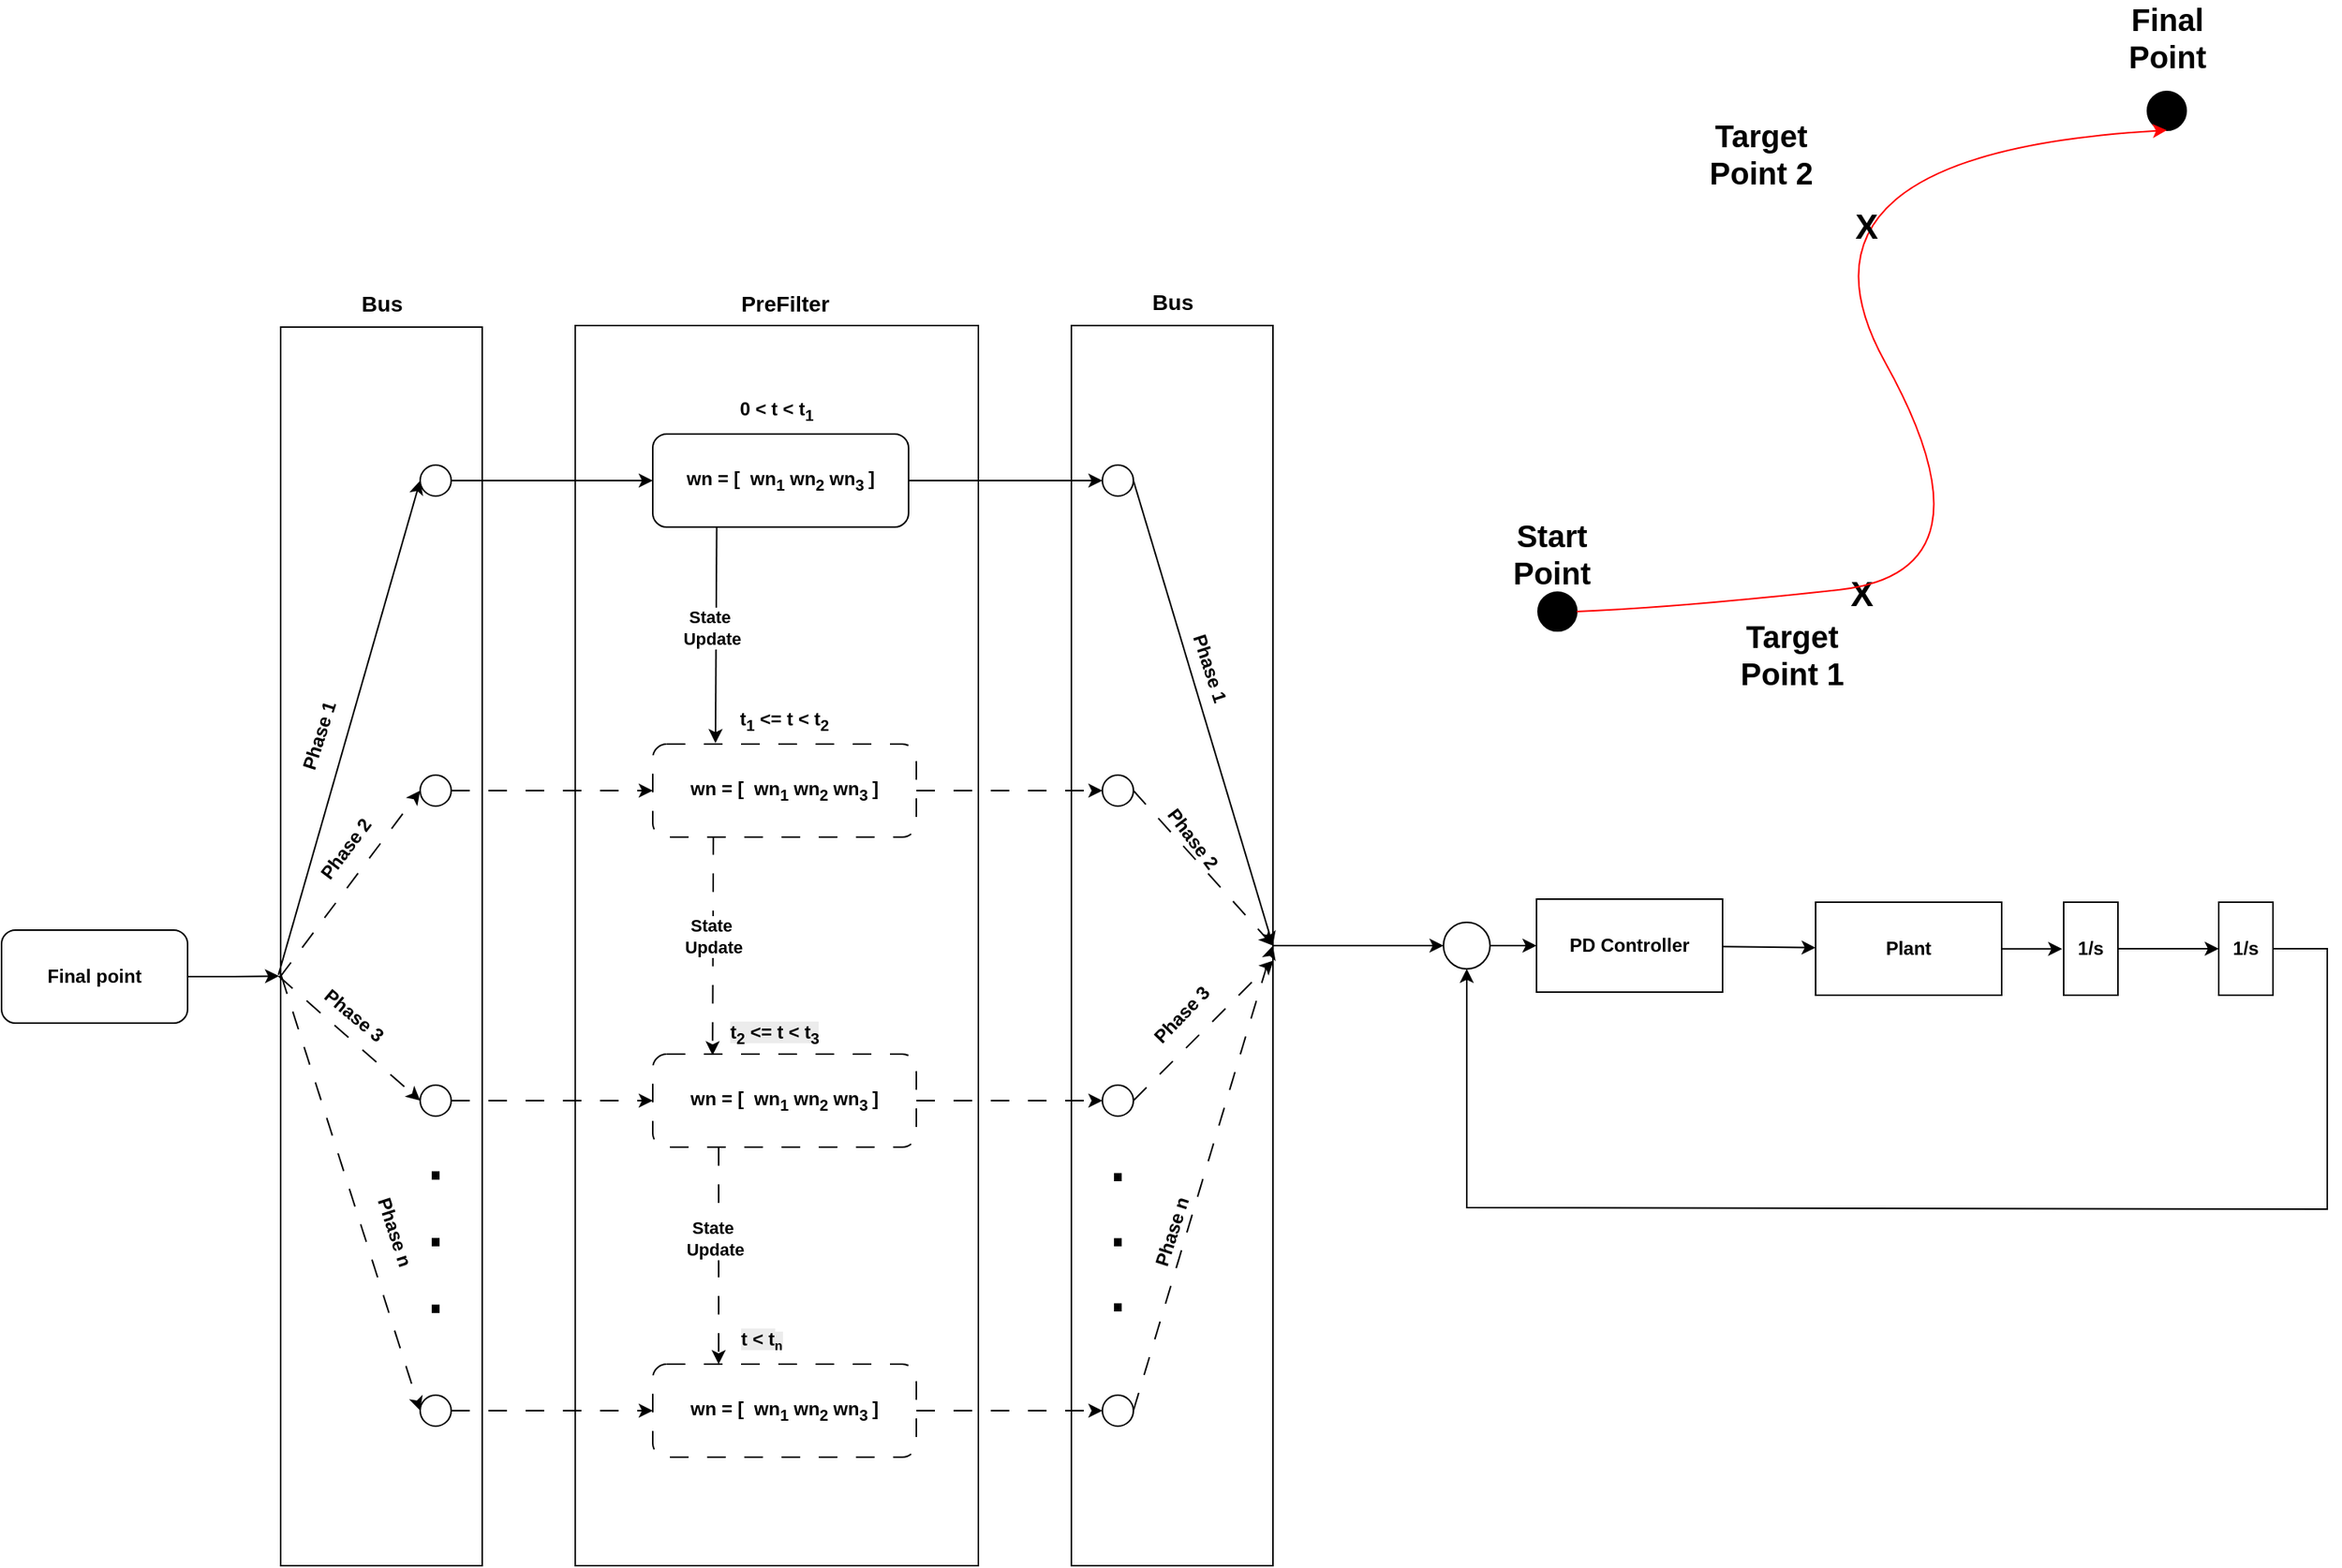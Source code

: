 <mxfile version="28.0.6">
  <diagram name="Page-1" id="R90nyv3Rz4XIFROkiVHW">
    <mxGraphModel dx="1678" dy="999" grid="1" gridSize="10" guides="1" tooltips="1" connect="1" arrows="1" fold="1" page="1" pageScale="1" pageWidth="1600" pageHeight="1200" math="0" shadow="0">
      <root>
        <mxCell id="0" />
        <mxCell id="1" parent="0" />
        <mxCell id="1lQt2iCKs8pIlGNOvXYT-43" value="" style="whiteSpace=wrap;html=1;opacity=90;perimeterSpacing=1;fontStyle=1;spacing=0;" parent="1" vertex="1">
          <mxGeometry x="390" y="221" width="260" height="800" as="geometry" />
        </mxCell>
        <mxCell id="B_tfwksmqr3Z3jyx1dYL-27" style="edgeStyle=orthogonalEdgeStyle;rounded=0;orthogonalLoop=1;jettySize=auto;html=1;exitX=1;exitY=0.5;exitDx=0;exitDy=0;entryX=0;entryY=0.5;entryDx=0;entryDy=0;" parent="1" source="rxIv7JKoTVmc35k2_a1N-58" target="3E_d9uGPmS8snrze4PGS-29" edge="1">
          <mxGeometry relative="1" as="geometry">
            <Array as="points">
              <mxPoint x="930" y="621" />
            </Array>
          </mxGeometry>
        </mxCell>
        <mxCell id="rxIv7JKoTVmc35k2_a1N-58" value="" style="rounded=0;whiteSpace=wrap;html=1;container=0;" parent="1" vertex="1">
          <mxGeometry x="710" y="221" width="130" height="800" as="geometry" />
        </mxCell>
        <mxCell id="rxIv7JKoTVmc35k2_a1N-33" style="rounded=0;orthogonalLoop=1;jettySize=auto;html=1;exitX=0.25;exitY=1;exitDx=0;exitDy=0;entryX=0.238;entryY=-0.011;entryDx=0;entryDy=0;entryPerimeter=0;" parent="1" source="3E_d9uGPmS8snrze4PGS-16" target="GmHCTYgidwJcOvD8zUk5-22" edge="1">
          <mxGeometry relative="1" as="geometry" />
        </mxCell>
        <mxCell id="rxIv7JKoTVmc35k2_a1N-39" value="&lt;b&gt;State&amp;nbsp;&lt;/b&gt;&lt;div&gt;&lt;b&gt;Update&lt;/b&gt;&lt;/div&gt;" style="edgeLabel;html=1;align=center;verticalAlign=middle;resizable=0;points=[];" parent="rxIv7JKoTVmc35k2_a1N-33" vertex="1" connectable="0">
          <mxGeometry x="-0.067" y="-3" relative="1" as="geometry">
            <mxPoint as="offset" />
          </mxGeometry>
        </mxCell>
        <mxCell id="3E_d9uGPmS8snrze4PGS-16" value="wn = [&amp;nbsp; wn&lt;sub&gt;1&lt;/sub&gt; wn&lt;sub&gt;2&lt;/sub&gt; wn&lt;sub&gt;3&amp;nbsp;&lt;/sub&gt;]" style="rounded=1;whiteSpace=wrap;html=1;shadow=0;fontStyle=1" parent="1" vertex="1">
          <mxGeometry x="440" y="291" width="165" height="60" as="geometry" />
        </mxCell>
        <mxCell id="3E_d9uGPmS8snrze4PGS-25" value="Final point" style="rounded=1;whiteSpace=wrap;html=1;shadow=0;fontStyle=1" parent="1" vertex="1">
          <mxGeometry x="20" y="611" width="120" height="60" as="geometry" />
        </mxCell>
        <mxCell id="3E_d9uGPmS8snrze4PGS-33" value="" style="rounded=0;orthogonalLoop=1;jettySize=auto;html=1;fontStyle=1" parent="1" source="3E_d9uGPmS8snrze4PGS-29" target="3E_d9uGPmS8snrze4PGS-32" edge="1">
          <mxGeometry relative="1" as="geometry" />
        </mxCell>
        <mxCell id="3E_d9uGPmS8snrze4PGS-29" value="" style="ellipse;whiteSpace=wrap;html=1;fontStyle=1" parent="1" vertex="1">
          <mxGeometry x="950" y="606" width="30" height="30" as="geometry" />
        </mxCell>
        <mxCell id="3E_d9uGPmS8snrze4PGS-35" value="" style="rounded=0;orthogonalLoop=1;jettySize=auto;html=1;fontStyle=1" parent="1" source="3E_d9uGPmS8snrze4PGS-32" target="3E_d9uGPmS8snrze4PGS-34" edge="1">
          <mxGeometry relative="1" as="geometry" />
        </mxCell>
        <mxCell id="3E_d9uGPmS8snrze4PGS-32" value="PD Controller" style="whiteSpace=wrap;html=1;fontStyle=1" parent="1" vertex="1">
          <mxGeometry x="1010" y="591" width="120" height="60" as="geometry" />
        </mxCell>
        <mxCell id="3E_d9uGPmS8snrze4PGS-37" value="" style="rounded=0;orthogonalLoop=1;jettySize=auto;html=1;entryX=-0.028;entryY=0.503;entryDx=0;entryDy=0;entryPerimeter=0;fontStyle=1" parent="1" source="3E_d9uGPmS8snrze4PGS-34" target="3E_d9uGPmS8snrze4PGS-50" edge="1">
          <mxGeometry relative="1" as="geometry">
            <mxPoint x="1335" y="610" as="targetPoint" />
          </mxGeometry>
        </mxCell>
        <mxCell id="3E_d9uGPmS8snrze4PGS-34" value="Plant" style="whiteSpace=wrap;html=1;fontStyle=1" parent="1" vertex="1">
          <mxGeometry x="1190" y="593" width="120" height="60" as="geometry" />
        </mxCell>
        <mxCell id="3E_d9uGPmS8snrze4PGS-39" value="" style="rounded=0;orthogonalLoop=1;jettySize=auto;html=1;exitX=1;exitY=0.5;exitDx=0;exitDy=0;fontStyle=1" parent="1" source="3E_d9uGPmS8snrze4PGS-50" target="3E_d9uGPmS8snrze4PGS-38" edge="1">
          <mxGeometry relative="1" as="geometry">
            <mxPoint x="1380" y="610" as="sourcePoint" />
          </mxGeometry>
        </mxCell>
        <mxCell id="3E_d9uGPmS8snrze4PGS-40" style="edgeStyle=none;rounded=0;orthogonalLoop=1;jettySize=auto;html=1;exitX=1;exitY=0.5;exitDx=0;exitDy=0;entryX=0.5;entryY=1;entryDx=0;entryDy=0;fontStyle=1" parent="1" source="3E_d9uGPmS8snrze4PGS-38" target="3E_d9uGPmS8snrze4PGS-29" edge="1">
          <mxGeometry relative="1" as="geometry">
            <Array as="points">
              <mxPoint x="1520" y="623" />
              <mxPoint x="1520" y="701" />
              <mxPoint x="1520" y="791" />
              <mxPoint x="965" y="790" />
            </Array>
          </mxGeometry>
        </mxCell>
        <mxCell id="3E_d9uGPmS8snrze4PGS-38" value="1/s" style="whiteSpace=wrap;html=1;fontStyle=1" parent="1" vertex="1">
          <mxGeometry x="1450" y="593" width="35" height="60" as="geometry" />
        </mxCell>
        <mxCell id="3E_d9uGPmS8snrze4PGS-50" value="1/s" style="whiteSpace=wrap;html=1;fontStyle=1" parent="1" vertex="1">
          <mxGeometry x="1350" y="593" width="35" height="60" as="geometry" />
        </mxCell>
        <mxCell id="rxIv7JKoTVmc35k2_a1N-36" style="rounded=0;orthogonalLoop=1;jettySize=auto;html=1;exitX=0.23;exitY=0.99;exitDx=0;exitDy=0;entryX=0.227;entryY=0.012;entryDx=0;entryDy=0;entryPerimeter=0;exitPerimeter=0;dashed=1;dashPattern=12 12;" parent="1" source="GmHCTYgidwJcOvD8zUk5-22" target="1lQt2iCKs8pIlGNOvXYT-6" edge="1">
          <mxGeometry relative="1" as="geometry">
            <mxPoint x="461" y="531" as="sourcePoint" />
            <mxPoint x="466" y="681.0" as="targetPoint" />
          </mxGeometry>
        </mxCell>
        <mxCell id="rxIv7JKoTVmc35k2_a1N-38" value="&lt;b&gt;State&amp;nbsp;&lt;/b&gt;&lt;div&gt;&lt;b&gt;Update&lt;/b&gt;&lt;/div&gt;" style="edgeLabel;html=1;align=center;verticalAlign=middle;resizable=0;points=[];" parent="rxIv7JKoTVmc35k2_a1N-36" vertex="1" connectable="0">
          <mxGeometry x="-0.086" relative="1" as="geometry">
            <mxPoint as="offset" />
          </mxGeometry>
        </mxCell>
        <mxCell id="GmHCTYgidwJcOvD8zUk5-22" value="wn = [&amp;nbsp; wn&lt;sub&gt;1&lt;/sub&gt;&amp;nbsp;wn&lt;sub&gt;2&lt;/sub&gt;&amp;nbsp;wn&lt;sub&gt;3&amp;nbsp;&lt;/sub&gt;]" style="rounded=1;whiteSpace=wrap;html=1;shadow=0;dashed=1;dashPattern=12 12;fontStyle=1" parent="1" vertex="1">
          <mxGeometry x="440" y="491" width="170" height="60" as="geometry" />
        </mxCell>
        <mxCell id="B_tfwksmqr3Z3jyx1dYL-38" style="edgeStyle=orthogonalEdgeStyle;rounded=0;orthogonalLoop=1;jettySize=auto;html=1;exitX=0.25;exitY=1;exitDx=0;exitDy=0;entryX=0.25;entryY=0;entryDx=0;entryDy=0;dashed=1;dashPattern=12 12;" parent="1" source="1lQt2iCKs8pIlGNOvXYT-6" target="B_tfwksmqr3Z3jyx1dYL-4" edge="1">
          <mxGeometry relative="1" as="geometry" />
        </mxCell>
        <mxCell id="1lQt2iCKs8pIlGNOvXYT-6" value="wn = [&amp;nbsp; wn&lt;sub&gt;1&lt;/sub&gt;&amp;nbsp;wn&lt;sub&gt;2&lt;/sub&gt;&amp;nbsp;wn&lt;sub&gt;3&amp;nbsp;&lt;/sub&gt;]" style="rounded=1;whiteSpace=wrap;html=1;shadow=0;dashed=1;dashPattern=12 12;fontStyle=1;spacing=0;" parent="1" vertex="1">
          <mxGeometry x="440" y="691" width="170" height="60" as="geometry" />
        </mxCell>
        <mxCell id="rxIv7JKoTVmc35k2_a1N-4" value="0 &amp;lt; t &amp;lt; t&lt;sub&gt;1&lt;/sub&gt;" style="text;html=1;align=center;verticalAlign=middle;whiteSpace=wrap;rounded=0;fontStyle=1" parent="1" vertex="1">
          <mxGeometry x="490" y="261" width="60" height="30" as="geometry" />
        </mxCell>
        <mxCell id="rxIv7JKoTVmc35k2_a1N-10" value="t&lt;sub&gt;1&lt;/sub&gt; &amp;lt;= t &amp;lt; t&lt;sub&gt;2&lt;/sub&gt;" style="text;html=1;align=center;verticalAlign=middle;whiteSpace=wrap;rounded=0;fontStyle=1" parent="1" vertex="1">
          <mxGeometry x="491.25" y="461" width="67.5" height="30" as="geometry" />
        </mxCell>
        <mxCell id="rxIv7JKoTVmc35k2_a1N-64" style="edgeStyle=orthogonalEdgeStyle;rounded=0;orthogonalLoop=1;jettySize=auto;html=1;exitX=1;exitY=0.5;exitDx=0;exitDy=0;entryX=0;entryY=0.5;entryDx=0;entryDy=0;" parent="1" source="3E_d9uGPmS8snrze4PGS-16" target="rxIv7JKoTVmc35k2_a1N-59" edge="1">
          <mxGeometry relative="1" as="geometry" />
        </mxCell>
        <mxCell id="rxIv7JKoTVmc35k2_a1N-65" style="rounded=0;orthogonalLoop=1;jettySize=auto;html=1;exitX=1;exitY=0.5;exitDx=0;exitDy=0;entryX=0;entryY=0.5;entryDx=0;entryDy=0;dashed=1;dashPattern=12 12;" parent="1" source="GmHCTYgidwJcOvD8zUk5-22" target="rxIv7JKoTVmc35k2_a1N-60" edge="1">
          <mxGeometry relative="1" as="geometry" />
        </mxCell>
        <mxCell id="rxIv7JKoTVmc35k2_a1N-66" style="rounded=0;orthogonalLoop=1;jettySize=auto;html=1;exitX=1;exitY=0.5;exitDx=0;exitDy=0;entryX=0;entryY=0.5;entryDx=0;entryDy=0;dashed=1;dashPattern=12 12;" parent="1" source="1lQt2iCKs8pIlGNOvXYT-6" target="rxIv7JKoTVmc35k2_a1N-61" edge="1">
          <mxGeometry relative="1" as="geometry" />
        </mxCell>
        <mxCell id="rxIv7JKoTVmc35k2_a1N-99" value="&lt;b&gt;&lt;font style=&quot;font-size: 14px;&quot;&gt;Bus&lt;/font&gt;&lt;/b&gt;" style="text;html=1;align=center;verticalAlign=middle;resizable=0;points=[];autosize=1;strokeColor=none;fillColor=none;" parent="1" vertex="1">
          <mxGeometry x="240" y="192" width="50" height="30" as="geometry" />
        </mxCell>
        <mxCell id="B_tfwksmqr3Z3jyx1dYL-21" style="rounded=0;orthogonalLoop=1;jettySize=auto;html=1;exitX=1;exitY=0.5;exitDx=0;exitDy=0;entryX=1;entryY=0.5;entryDx=0;entryDy=0;" parent="1" source="rxIv7JKoTVmc35k2_a1N-59" target="rxIv7JKoTVmc35k2_a1N-58" edge="1">
          <mxGeometry relative="1" as="geometry" />
        </mxCell>
        <mxCell id="rxIv7JKoTVmc35k2_a1N-59" value="" style="ellipse;whiteSpace=wrap;html=1;aspect=fixed;container=0;" parent="1" vertex="1">
          <mxGeometry x="730" y="311" width="20" height="20" as="geometry" />
        </mxCell>
        <mxCell id="B_tfwksmqr3Z3jyx1dYL-24" style="rounded=0;orthogonalLoop=1;jettySize=auto;html=1;exitX=1;exitY=0.5;exitDx=0;exitDy=0;entryX=1;entryY=0.5;entryDx=0;entryDy=0;dashed=1;dashPattern=12 12;" parent="1" source="rxIv7JKoTVmc35k2_a1N-60" target="rxIv7JKoTVmc35k2_a1N-58" edge="1">
          <mxGeometry relative="1" as="geometry" />
        </mxCell>
        <mxCell id="rxIv7JKoTVmc35k2_a1N-60" value="" style="ellipse;whiteSpace=wrap;html=1;aspect=fixed;container=0;" parent="1" vertex="1">
          <mxGeometry x="730" y="511" width="20" height="20" as="geometry" />
        </mxCell>
        <mxCell id="B_tfwksmqr3Z3jyx1dYL-25" style="rounded=0;orthogonalLoop=1;jettySize=auto;html=1;exitX=1;exitY=0.5;exitDx=0;exitDy=0;entryX=1.003;entryY=0.512;entryDx=0;entryDy=0;dashed=1;dashPattern=12 12;entryPerimeter=0;" parent="1" source="rxIv7JKoTVmc35k2_a1N-61" target="rxIv7JKoTVmc35k2_a1N-58" edge="1">
          <mxGeometry relative="1" as="geometry" />
        </mxCell>
        <mxCell id="rxIv7JKoTVmc35k2_a1N-61" value="" style="ellipse;whiteSpace=wrap;html=1;aspect=fixed;container=0;" parent="1" vertex="1">
          <mxGeometry x="730" y="711" width="20" height="20" as="geometry" />
        </mxCell>
        <mxCell id="rxIv7JKoTVmc35k2_a1N-78" value="" style="rounded=0;whiteSpace=wrap;html=1;container=0;" parent="1" vertex="1">
          <mxGeometry x="200" y="222" width="130" height="799" as="geometry" />
        </mxCell>
        <mxCell id="B_tfwksmqr3Z3jyx1dYL-7" style="edgeStyle=orthogonalEdgeStyle;rounded=0;orthogonalLoop=1;jettySize=auto;html=1;exitX=1;exitY=0.5;exitDx=0;exitDy=0;" parent="1" source="rxIv7JKoTVmc35k2_a1N-79" target="3E_d9uGPmS8snrze4PGS-16" edge="1">
          <mxGeometry relative="1" as="geometry" />
        </mxCell>
        <mxCell id="rxIv7JKoTVmc35k2_a1N-79" value="" style="ellipse;whiteSpace=wrap;html=1;aspect=fixed;container=0;" parent="1" vertex="1">
          <mxGeometry x="290" y="311" width="20" height="20" as="geometry" />
        </mxCell>
        <mxCell id="B_tfwksmqr3Z3jyx1dYL-8" style="edgeStyle=orthogonalEdgeStyle;rounded=0;orthogonalLoop=1;jettySize=auto;html=1;exitX=1;exitY=0.5;exitDx=0;exitDy=0;dashed=1;dashPattern=12 12;" parent="1" source="rxIv7JKoTVmc35k2_a1N-80" target="GmHCTYgidwJcOvD8zUk5-22" edge="1">
          <mxGeometry relative="1" as="geometry" />
        </mxCell>
        <mxCell id="rxIv7JKoTVmc35k2_a1N-80" value="" style="ellipse;whiteSpace=wrap;html=1;aspect=fixed;container=0;" parent="1" vertex="1">
          <mxGeometry x="290" y="511" width="20" height="20" as="geometry" />
        </mxCell>
        <mxCell id="B_tfwksmqr3Z3jyx1dYL-9" style="edgeStyle=orthogonalEdgeStyle;rounded=0;orthogonalLoop=1;jettySize=auto;html=1;exitX=1;exitY=0.5;exitDx=0;exitDy=0;entryX=0;entryY=0.5;entryDx=0;entryDy=0;dashed=1;dashPattern=12 12;" parent="1" source="rxIv7JKoTVmc35k2_a1N-81" target="1lQt2iCKs8pIlGNOvXYT-6" edge="1">
          <mxGeometry relative="1" as="geometry" />
        </mxCell>
        <mxCell id="rxIv7JKoTVmc35k2_a1N-81" value="" style="ellipse;whiteSpace=wrap;html=1;aspect=fixed;container=0;" parent="1" vertex="1">
          <mxGeometry x="290" y="711" width="20" height="20" as="geometry" />
        </mxCell>
        <mxCell id="B_tfwksmqr3Z3jyx1dYL-3" value="&lt;b&gt;&lt;font style=&quot;font-size: 14px;&quot;&gt;Bus&lt;/font&gt;&lt;/b&gt;" style="text;html=1;align=center;verticalAlign=middle;resizable=0;points=[];autosize=1;strokeColor=none;fillColor=none;" parent="1" vertex="1">
          <mxGeometry x="750" y="191" width="50" height="30" as="geometry" />
        </mxCell>
        <mxCell id="B_tfwksmqr3Z3jyx1dYL-12" style="edgeStyle=orthogonalEdgeStyle;rounded=0;orthogonalLoop=1;jettySize=auto;html=1;exitX=1;exitY=0.5;exitDx=0;exitDy=0;entryX=0;entryY=0.5;entryDx=0;entryDy=0;dashed=1;dashPattern=12 12;" parent="1" source="B_tfwksmqr3Z3jyx1dYL-4" target="B_tfwksmqr3Z3jyx1dYL-5" edge="1">
          <mxGeometry relative="1" as="geometry" />
        </mxCell>
        <mxCell id="B_tfwksmqr3Z3jyx1dYL-4" value="wn = [&amp;nbsp; wn&lt;sub&gt;1&lt;/sub&gt;&amp;nbsp;wn&lt;sub&gt;2&lt;/sub&gt;&amp;nbsp;wn&lt;sub&gt;3&amp;nbsp;&lt;/sub&gt;]" style="rounded=1;whiteSpace=wrap;html=1;shadow=0;dashed=1;dashPattern=12 12;fontStyle=1;spacing=0;" parent="1" vertex="1">
          <mxGeometry x="440" y="891" width="170" height="60" as="geometry" />
        </mxCell>
        <mxCell id="B_tfwksmqr3Z3jyx1dYL-26" style="rounded=0;orthogonalLoop=1;jettySize=auto;html=1;exitX=1;exitY=0.5;exitDx=0;exitDy=0;entryX=1;entryY=0.5;entryDx=0;entryDy=0;dashed=1;dashPattern=12 12;" parent="1" source="B_tfwksmqr3Z3jyx1dYL-5" target="rxIv7JKoTVmc35k2_a1N-58" edge="1">
          <mxGeometry relative="1" as="geometry" />
        </mxCell>
        <mxCell id="B_tfwksmqr3Z3jyx1dYL-5" value="" style="ellipse;whiteSpace=wrap;html=1;aspect=fixed;container=0;" parent="1" vertex="1">
          <mxGeometry x="730" y="911" width="20" height="20" as="geometry" />
        </mxCell>
        <mxCell id="B_tfwksmqr3Z3jyx1dYL-10" style="edgeStyle=orthogonalEdgeStyle;rounded=0;orthogonalLoop=1;jettySize=auto;html=1;exitX=1;exitY=0.5;exitDx=0;exitDy=0;entryX=0;entryY=0.5;entryDx=0;entryDy=0;dashed=1;dashPattern=12 12;" parent="1" source="B_tfwksmqr3Z3jyx1dYL-6" target="B_tfwksmqr3Z3jyx1dYL-4" edge="1">
          <mxGeometry relative="1" as="geometry" />
        </mxCell>
        <mxCell id="B_tfwksmqr3Z3jyx1dYL-6" value="" style="ellipse;whiteSpace=wrap;html=1;aspect=fixed;container=0;" parent="1" vertex="1">
          <mxGeometry x="290" y="911" width="20" height="20" as="geometry" />
        </mxCell>
        <mxCell id="B_tfwksmqr3Z3jyx1dYL-11" style="edgeStyle=orthogonalEdgeStyle;rounded=0;orthogonalLoop=1;jettySize=auto;html=1;exitX=1;exitY=0.5;exitDx=0;exitDy=0;entryX=-0.008;entryY=0.524;entryDx=0;entryDy=0;entryPerimeter=0;" parent="1" source="3E_d9uGPmS8snrze4PGS-25" target="rxIv7JKoTVmc35k2_a1N-78" edge="1">
          <mxGeometry relative="1" as="geometry" />
        </mxCell>
        <mxCell id="B_tfwksmqr3Z3jyx1dYL-14" style="rounded=0;orthogonalLoop=1;jettySize=auto;html=1;exitX=-0.011;exitY=0.523;exitDx=0;exitDy=0;entryX=0;entryY=0.5;entryDx=0;entryDy=0;exitPerimeter=0;" parent="1" source="rxIv7JKoTVmc35k2_a1N-78" target="rxIv7JKoTVmc35k2_a1N-79" edge="1">
          <mxGeometry relative="1" as="geometry" />
        </mxCell>
        <mxCell id="B_tfwksmqr3Z3jyx1dYL-15" style="rounded=0;orthogonalLoop=1;jettySize=auto;html=1;exitX=-0.004;exitY=0.525;exitDx=0;exitDy=0;entryX=0;entryY=0.5;entryDx=0;entryDy=0;exitPerimeter=0;dashed=1;dashPattern=12 12;" parent="1" source="rxIv7JKoTVmc35k2_a1N-78" target="rxIv7JKoTVmc35k2_a1N-80" edge="1">
          <mxGeometry relative="1" as="geometry" />
        </mxCell>
        <mxCell id="B_tfwksmqr3Z3jyx1dYL-16" style="rounded=0;orthogonalLoop=1;jettySize=auto;html=1;exitX=-0.01;exitY=0.524;exitDx=0;exitDy=0;entryX=0;entryY=0.5;entryDx=0;entryDy=0;exitPerimeter=0;dashed=1;dashPattern=12 12;" parent="1" source="rxIv7JKoTVmc35k2_a1N-78" target="rxIv7JKoTVmc35k2_a1N-81" edge="1">
          <mxGeometry relative="1" as="geometry" />
        </mxCell>
        <mxCell id="B_tfwksmqr3Z3jyx1dYL-18" style="rounded=0;orthogonalLoop=1;jettySize=auto;html=1;exitX=0.004;exitY=0.524;exitDx=0;exitDy=0;entryX=0;entryY=0.5;entryDx=0;entryDy=0;exitPerimeter=0;dashed=1;dashPattern=12 12;" parent="1" source="rxIv7JKoTVmc35k2_a1N-78" target="B_tfwksmqr3Z3jyx1dYL-6" edge="1">
          <mxGeometry relative="1" as="geometry" />
        </mxCell>
        <mxCell id="B_tfwksmqr3Z3jyx1dYL-19" value="&lt;font&gt;.&lt;/font&gt;&lt;div&gt;&lt;font&gt;.&lt;/font&gt;&lt;/div&gt;&lt;div&gt;&lt;font&gt;.&lt;/font&gt;&lt;/div&gt;" style="text;html=1;align=center;verticalAlign=middle;whiteSpace=wrap;rounded=0;fontStyle=1;fontSize=36;" parent="1" vertex="1">
          <mxGeometry x="270" y="787" width="60" height="30" as="geometry" />
        </mxCell>
        <mxCell id="B_tfwksmqr3Z3jyx1dYL-20" value="Phase 1" style="text;html=1;align=center;verticalAlign=middle;resizable=0;points=[];autosize=1;strokeColor=none;fillColor=none;rotation=288;fontStyle=1" parent="1" vertex="1">
          <mxGeometry x="190" y="471" width="70" height="30" as="geometry" />
        </mxCell>
        <mxCell id="B_tfwksmqr3Z3jyx1dYL-32" value="Phase 2" style="text;html=1;align=center;verticalAlign=middle;resizable=0;points=[];autosize=1;strokeColor=none;fillColor=none;rotation=307;fontStyle=1" parent="1" vertex="1">
          <mxGeometry x="207.001" y="544.002" width="70" height="30" as="geometry" />
        </mxCell>
        <mxCell id="B_tfwksmqr3Z3jyx1dYL-36" value="Phase 3" style="text;html=1;align=center;verticalAlign=middle;resizable=0;points=[];autosize=1;strokeColor=none;fillColor=none;rotation=40;fontStyle=1" parent="1" vertex="1">
          <mxGeometry x="212.043" y="650.979" width="70" height="30" as="geometry" />
        </mxCell>
        <mxCell id="B_tfwksmqr3Z3jyx1dYL-37" value="Phase n" style="text;html=1;align=center;verticalAlign=middle;resizable=0;points=[];autosize=1;strokeColor=none;fillColor=none;rotation=72;fontStyle=1" parent="1" vertex="1">
          <mxGeometry x="238.453" y="790.988" width="70" height="30" as="geometry" />
        </mxCell>
        <mxCell id="B_tfwksmqr3Z3jyx1dYL-39" value="&lt;span style=&quot;color: rgb(0, 0, 0); font-family: Helvetica; font-size: 12px; font-style: normal; font-variant-ligatures: normal; font-variant-caps: normal; font-weight: 700; letter-spacing: normal; orphans: 2; text-align: center; text-indent: 0px; text-transform: none; widows: 2; word-spacing: 0px; -webkit-text-stroke-width: 0px; white-space: normal; background-color: rgb(236, 236, 236); text-decoration-thickness: initial; text-decoration-style: initial; text-decoration-color: initial; display: inline !important; float: none;&quot;&gt;t&lt;sub&gt;2&lt;/sub&gt; &amp;lt;= t &amp;lt; t&lt;sub&gt;3&lt;/sub&gt;&lt;/span&gt;" style="text;whiteSpace=wrap;html=1;" parent="1" vertex="1">
          <mxGeometry x="488" y="663" width="90" height="40" as="geometry" />
        </mxCell>
        <mxCell id="B_tfwksmqr3Z3jyx1dYL-40" value="Phase 1" style="text;html=1;align=center;verticalAlign=middle;resizable=0;points=[];autosize=1;strokeColor=none;fillColor=none;rotation=72;fontStyle=1" parent="1" vertex="1">
          <mxGeometry x="764.081" y="427.002" width="70" height="30" as="geometry" />
        </mxCell>
        <mxCell id="B_tfwksmqr3Z3jyx1dYL-41" value="Phase 2" style="text;html=1;align=center;verticalAlign=middle;resizable=0;points=[];autosize=1;strokeColor=none;fillColor=none;rotation=53;fontStyle=1" parent="1" vertex="1">
          <mxGeometry x="753.043" y="536.979" width="70" height="30" as="geometry" />
        </mxCell>
        <mxCell id="B_tfwksmqr3Z3jyx1dYL-42" value="Phase 3" style="text;html=1;align=center;verticalAlign=middle;resizable=0;points=[];autosize=1;strokeColor=none;fillColor=none;rotation=314;fontStyle=1" parent="1" vertex="1">
          <mxGeometry x="746.003" y="650.998" width="70" height="30" as="geometry" />
        </mxCell>
        <mxCell id="B_tfwksmqr3Z3jyx1dYL-43" value="Phase n" style="text;html=1;align=center;verticalAlign=middle;resizable=0;points=[];autosize=1;strokeColor=none;fillColor=none;rotation=288;fontStyle=1" parent="1" vertex="1">
          <mxGeometry x="740.001" y="790.992" width="70" height="30" as="geometry" />
        </mxCell>
        <mxCell id="B_tfwksmqr3Z3jyx1dYL-44" value="&lt;font&gt;.&lt;/font&gt;&lt;div&gt;&lt;font&gt;.&lt;/font&gt;&lt;/div&gt;&lt;div&gt;&lt;font&gt;.&lt;/font&gt;&lt;/div&gt;" style="text;html=1;align=center;verticalAlign=middle;whiteSpace=wrap;rounded=0;fontStyle=1;fontSize=35;" parent="1" vertex="1">
          <mxGeometry x="710" y="787" width="60" height="30" as="geometry" />
        </mxCell>
        <mxCell id="B_tfwksmqr3Z3jyx1dYL-45" value="&lt;span style=&quot;color: rgb(0, 0, 0); font-family: Helvetica; font-size: 12px; font-style: normal; font-variant-ligatures: normal; font-variant-caps: normal; font-weight: 700; letter-spacing: normal; orphans: 2; text-align: center; text-indent: 0px; text-transform: none; widows: 2; word-spacing: 0px; -webkit-text-stroke-width: 0px; white-space: normal; background-color: rgb(236, 236, 236); text-decoration-thickness: initial; text-decoration-style: initial; text-decoration-color: initial; display: inline !important; float: none;&quot;&gt;t &amp;lt; t&lt;/span&gt;&lt;span style=&quot;color: rgb(0, 0, 0); font-family: Helvetica; font-style: normal; font-variant-ligatures: normal; font-variant-caps: normal; font-weight: 700; letter-spacing: normal; orphans: 2; text-align: center; text-indent: 0px; text-transform: none; widows: 2; word-spacing: 0px; -webkit-text-stroke-width: 0px; white-space: normal; background-color: rgb(236, 236, 236); text-decoration-thickness: initial; text-decoration-style: initial; text-decoration-color: initial; float: none; display: inline !important; font-size: 10px;&quot;&gt;&lt;sub&gt;n&lt;/sub&gt;&lt;/span&gt;" style="text;whiteSpace=wrap;html=1;" parent="1" vertex="1">
          <mxGeometry x="495" y="861" width="90" height="40" as="geometry" />
        </mxCell>
        <mxCell id="B_tfwksmqr3Z3jyx1dYL-47" value="&lt;font style=&quot;font-size: 14px;&quot;&gt;&lt;b style=&quot;&quot;&gt;PreFilter&lt;/b&gt;&lt;/font&gt;" style="text;html=1;align=center;verticalAlign=middle;resizable=0;points=[];autosize=1;strokeColor=none;fillColor=none;" parent="1" vertex="1">
          <mxGeometry x="485" y="192" width="80" height="30" as="geometry" />
        </mxCell>
        <mxCell id="B_tfwksmqr3Z3jyx1dYL-48" value="&lt;b&gt;State&amp;nbsp;&lt;/b&gt;&lt;div&gt;&lt;b&gt;Update&lt;/b&gt;&lt;/div&gt;" style="edgeLabel;html=1;align=center;verticalAlign=middle;resizable=0;points=[];" parent="1" vertex="1" connectable="0">
          <mxGeometry x="470" y="810" as="geometry">
            <mxPoint x="10" as="offset" />
          </mxGeometry>
        </mxCell>
        <mxCell id="364qTndSAmlMqb1oK363-1" value="&lt;font style=&quot;font-size: 20px;&quot;&gt;&lt;b&gt;Start Point&lt;/b&gt;&lt;/font&gt;" style="text;html=1;align=center;verticalAlign=middle;whiteSpace=wrap;rounded=0;" parent="1" vertex="1">
          <mxGeometry x="990" y="353" width="60" height="30" as="geometry" />
        </mxCell>
        <mxCell id="364qTndSAmlMqb1oK363-3" value="" style="ellipse;whiteSpace=wrap;html=1;aspect=fixed;fillColor=#000000;" parent="1" vertex="1">
          <mxGeometry x="1011" y="393" width="25" height="25" as="geometry" />
        </mxCell>
        <mxCell id="364qTndSAmlMqb1oK363-4" value="" style="ellipse;whiteSpace=wrap;html=1;aspect=fixed;fillColor=#000000;" parent="1" vertex="1">
          <mxGeometry x="1404" y="70" width="25" height="25" as="geometry" />
        </mxCell>
        <mxCell id="364qTndSAmlMqb1oK363-5" value="&lt;font style=&quot;font-size: 20px;&quot;&gt;&lt;b&gt;Final Point&lt;/b&gt;&lt;/font&gt;" style="text;html=1;align=center;verticalAlign=middle;whiteSpace=wrap;rounded=0;" parent="1" vertex="1">
          <mxGeometry x="1386.5" y="20" width="60" height="30" as="geometry" />
        </mxCell>
        <mxCell id="364qTndSAmlMqb1oK363-6" value="&lt;font style=&quot;font-size: 22px;&quot;&gt;&lt;b&gt;X&lt;/b&gt;&lt;/font&gt;" style="text;html=1;align=center;verticalAlign=middle;whiteSpace=wrap;rounded=0;" parent="1" vertex="1">
          <mxGeometry x="1190" y="380" width="60" height="30" as="geometry" />
        </mxCell>
        <mxCell id="364qTndSAmlMqb1oK363-7" value="&lt;b style=&quot;font-size: 20px;&quot;&gt;Target Point 1&lt;/b&gt;" style="text;html=1;align=center;verticalAlign=middle;whiteSpace=wrap;rounded=0;" parent="1" vertex="1">
          <mxGeometry x="1130" y="418" width="90" height="30" as="geometry" />
        </mxCell>
        <mxCell id="364qTndSAmlMqb1oK363-8" value="" style="curved=1;endArrow=classic;html=1;rounded=0;exitX=1;exitY=0.5;exitDx=0;exitDy=0;entryX=0.5;entryY=1;entryDx=0;entryDy=0;strokeColor=#FF0000;" parent="1" source="364qTndSAmlMqb1oK363-3" target="364qTndSAmlMqb1oK363-4" edge="1">
          <mxGeometry width="50" height="50" relative="1" as="geometry">
            <mxPoint x="1050" y="403" as="sourcePoint" />
            <mxPoint x="1100" y="353" as="targetPoint" />
            <Array as="points">
              <mxPoint x="1100" y="403" />
              <mxPoint x="1310" y="380" />
              <mxPoint x="1160" y="110" />
            </Array>
          </mxGeometry>
        </mxCell>
        <mxCell id="364qTndSAmlMqb1oK363-9" value="&lt;font style=&quot;font-size: 22px;&quot;&gt;&lt;b&gt;X&lt;/b&gt;&lt;/font&gt;" style="text;html=1;align=center;verticalAlign=middle;whiteSpace=wrap;rounded=0;" parent="1" vertex="1">
          <mxGeometry x="1193" y="143" width="60" height="30" as="geometry" />
        </mxCell>
        <mxCell id="364qTndSAmlMqb1oK363-10" value="&lt;b style=&quot;font-size: 20px;&quot;&gt;Target Point 2&lt;/b&gt;" style="text;html=1;align=center;verticalAlign=middle;whiteSpace=wrap;rounded=0;" parent="1" vertex="1">
          <mxGeometry x="1110" y="95" width="90" height="30" as="geometry" />
        </mxCell>
      </root>
    </mxGraphModel>
  </diagram>
</mxfile>
